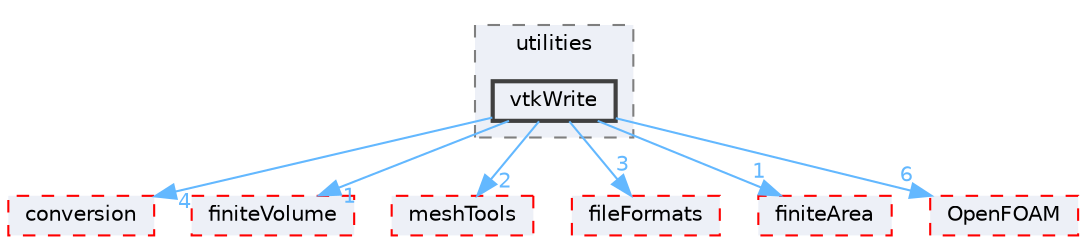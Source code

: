 digraph "src/functionObjects/utilities/vtkWrite"
{
 // LATEX_PDF_SIZE
  bgcolor="transparent";
  edge [fontname=Helvetica,fontsize=10,labelfontname=Helvetica,labelfontsize=10];
  node [fontname=Helvetica,fontsize=10,shape=box,height=0.2,width=0.4];
  compound=true
  subgraph clusterdir_f7452075bcc4ab0cc3fc3ac03be416ce {
    graph [ bgcolor="#edf0f7", pencolor="grey50", label="utilities", fontname=Helvetica,fontsize=10 style="filled,dashed", URL="dir_f7452075bcc4ab0cc3fc3ac03be416ce.html",tooltip=""]
  dir_e1ebe1318b83ff9166ebb6df7d4240d0 [label="vtkWrite", fillcolor="#edf0f7", color="grey25", style="filled,bold", URL="dir_e1ebe1318b83ff9166ebb6df7d4240d0.html",tooltip=""];
  }
  dir_22e3beccf9f956a3c7bfcabae9a0dde0 [label="conversion", fillcolor="#edf0f7", color="red", style="filled,dashed", URL="dir_22e3beccf9f956a3c7bfcabae9a0dde0.html",tooltip=""];
  dir_9bd15774b555cf7259a6fa18f99fe99b [label="finiteVolume", fillcolor="#edf0f7", color="red", style="filled,dashed", URL="dir_9bd15774b555cf7259a6fa18f99fe99b.html",tooltip=""];
  dir_ae30ad0bef50cf391b24c614251bb9fd [label="meshTools", fillcolor="#edf0f7", color="red", style="filled,dashed", URL="dir_ae30ad0bef50cf391b24c614251bb9fd.html",tooltip=""];
  dir_b05602f37bb521a7142c0a3e200b5f35 [label="fileFormats", fillcolor="#edf0f7", color="red", style="filled,dashed", URL="dir_b05602f37bb521a7142c0a3e200b5f35.html",tooltip=""];
  dir_b69a9eadfe761c231b266ce918b218a5 [label="finiteArea", fillcolor="#edf0f7", color="red", style="filled,dashed", URL="dir_b69a9eadfe761c231b266ce918b218a5.html",tooltip=""];
  dir_c5473ff19b20e6ec4dfe5c310b3778a8 [label="OpenFOAM", fillcolor="#edf0f7", color="red", style="filled,dashed", URL="dir_c5473ff19b20e6ec4dfe5c310b3778a8.html",tooltip=""];
  dir_e1ebe1318b83ff9166ebb6df7d4240d0->dir_22e3beccf9f956a3c7bfcabae9a0dde0 [headlabel="4", labeldistance=1.5 headhref="dir_004318_000682.html" href="dir_004318_000682.html" color="steelblue1" fontcolor="steelblue1"];
  dir_e1ebe1318b83ff9166ebb6df7d4240d0->dir_9bd15774b555cf7259a6fa18f99fe99b [headlabel="1", labeldistance=1.5 headhref="dir_004318_001387.html" href="dir_004318_001387.html" color="steelblue1" fontcolor="steelblue1"];
  dir_e1ebe1318b83ff9166ebb6df7d4240d0->dir_ae30ad0bef50cf391b24c614251bb9fd [headlabel="2", labeldistance=1.5 headhref="dir_004318_002382.html" href="dir_004318_002382.html" color="steelblue1" fontcolor="steelblue1"];
  dir_e1ebe1318b83ff9166ebb6df7d4240d0->dir_b05602f37bb521a7142c0a3e200b5f35 [headlabel="3", labeldistance=1.5 headhref="dir_004318_001353.html" href="dir_004318_001353.html" color="steelblue1" fontcolor="steelblue1"];
  dir_e1ebe1318b83ff9166ebb6df7d4240d0->dir_b69a9eadfe761c231b266ce918b218a5 [headlabel="1", labeldistance=1.5 headhref="dir_004318_001385.html" href="dir_004318_001385.html" color="steelblue1" fontcolor="steelblue1"];
  dir_e1ebe1318b83ff9166ebb6df7d4240d0->dir_c5473ff19b20e6ec4dfe5c310b3778a8 [headlabel="6", labeldistance=1.5 headhref="dir_004318_002695.html" href="dir_004318_002695.html" color="steelblue1" fontcolor="steelblue1"];
}
